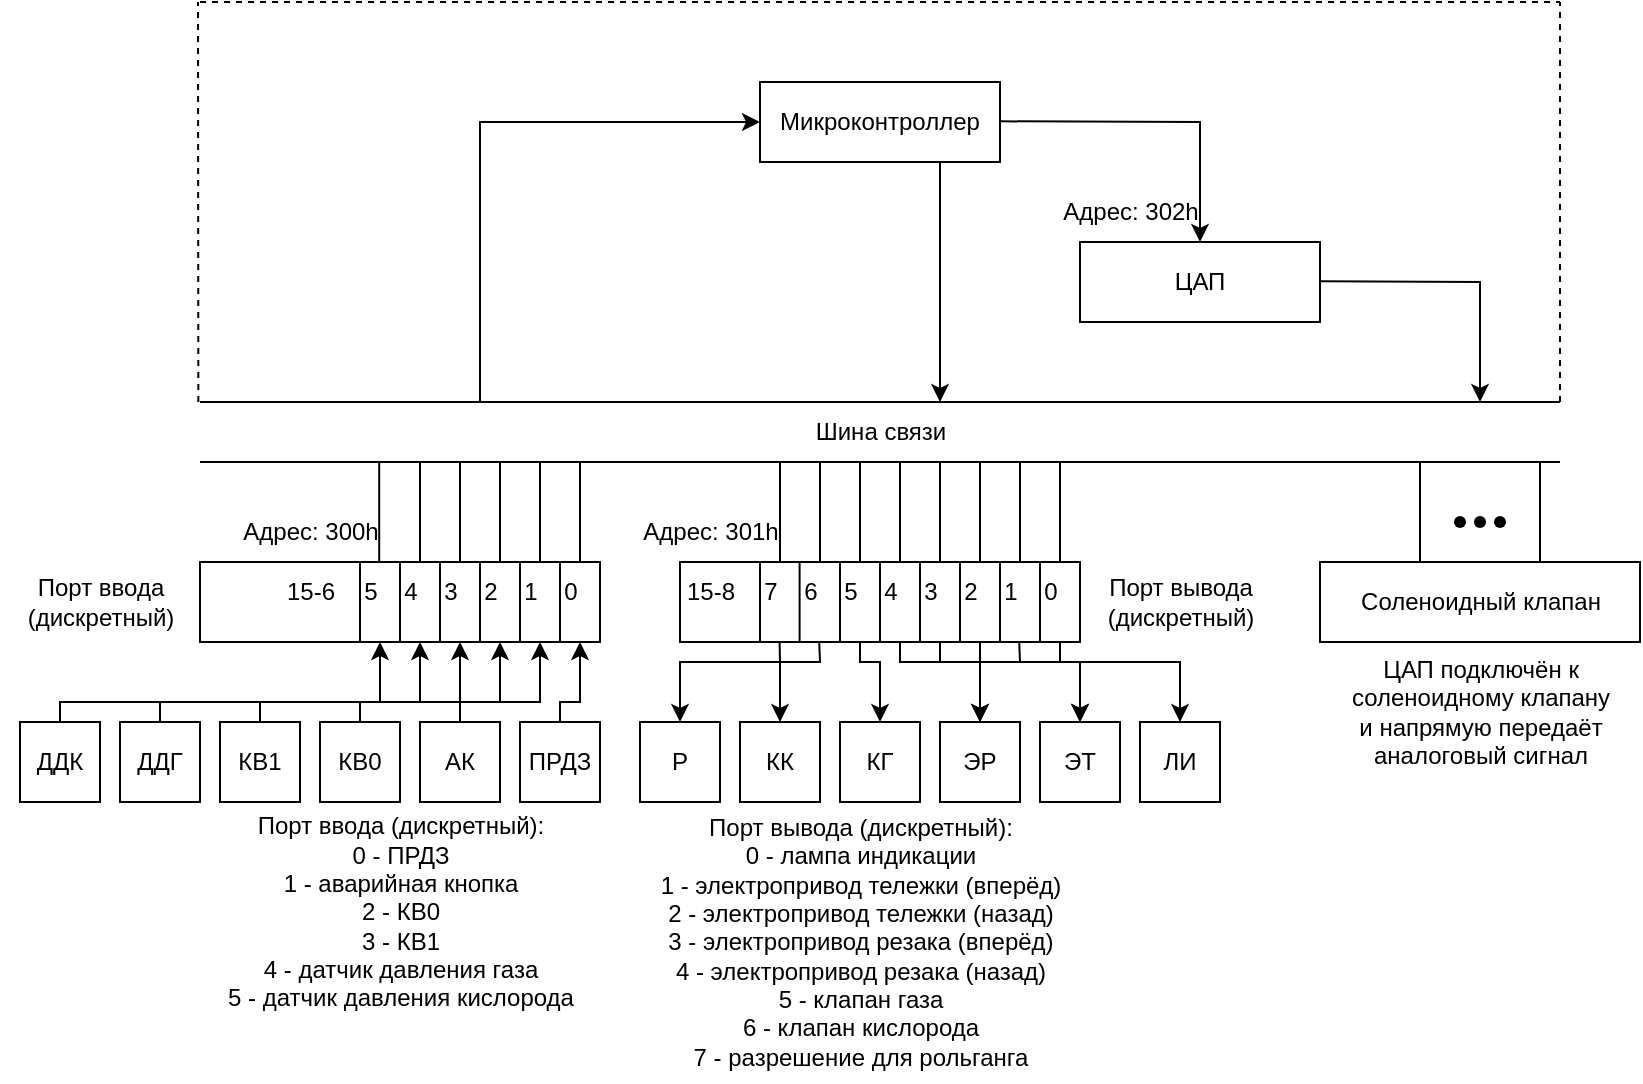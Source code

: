 <mxfile version="25.0.3">
  <diagram name="Страница — 1" id="AoNQmAhF8hn62MnXUr0-">
    <mxGraphModel dx="1702" dy="453" grid="1" gridSize="10" guides="1" tooltips="1" connect="1" arrows="1" fold="1" page="1" pageScale="1" pageWidth="827" pageHeight="1169" math="0" shadow="0">
      <root>
        <mxCell id="0" />
        <mxCell id="1" parent="0" />
        <mxCell id="5GFJ24WlsfiaGA64JLTj-1" value="Микроконтроллер" style="rounded=0;whiteSpace=wrap;html=1;" parent="1" vertex="1">
          <mxGeometry x="320" y="280" width="120" height="40" as="geometry" />
        </mxCell>
        <mxCell id="5GFJ24WlsfiaGA64JLTj-2" value="" style="rounded=0;whiteSpace=wrap;html=1;" parent="1" vertex="1">
          <mxGeometry x="40" y="520" width="200" height="40" as="geometry" />
        </mxCell>
        <mxCell id="5GFJ24WlsfiaGA64JLTj-3" value="" style="endArrow=none;html=1;rounded=0;" parent="1" edge="1">
          <mxGeometry width="50" height="50" relative="1" as="geometry">
            <mxPoint x="220" y="560" as="sourcePoint" />
            <mxPoint x="220" y="520" as="targetPoint" />
          </mxGeometry>
        </mxCell>
        <mxCell id="5GFJ24WlsfiaGA64JLTj-6" value="" style="endArrow=none;html=1;rounded=0;" parent="1" edge="1">
          <mxGeometry width="50" height="50" relative="1" as="geometry">
            <mxPoint x="200" y="560" as="sourcePoint" />
            <mxPoint x="200" y="520" as="targetPoint" />
          </mxGeometry>
        </mxCell>
        <mxCell id="5GFJ24WlsfiaGA64JLTj-7" value="" style="endArrow=none;html=1;rounded=0;" parent="1" edge="1">
          <mxGeometry width="50" height="50" relative="1" as="geometry">
            <mxPoint x="180" y="560" as="sourcePoint" />
            <mxPoint x="180" y="520" as="targetPoint" />
          </mxGeometry>
        </mxCell>
        <mxCell id="5GFJ24WlsfiaGA64JLTj-8" value="" style="endArrow=none;html=1;rounded=0;" parent="1" edge="1">
          <mxGeometry width="50" height="50" relative="1" as="geometry">
            <mxPoint x="160" y="560" as="sourcePoint" />
            <mxPoint x="160" y="520" as="targetPoint" />
          </mxGeometry>
        </mxCell>
        <mxCell id="5GFJ24WlsfiaGA64JLTj-9" value="0" style="text;html=1;align=center;verticalAlign=middle;resizable=0;points=[];autosize=1;strokeColor=none;fillColor=none;" parent="1" vertex="1">
          <mxGeometry x="210" y="520" width="30" height="30" as="geometry" />
        </mxCell>
        <mxCell id="5GFJ24WlsfiaGA64JLTj-10" value="1" style="text;html=1;align=center;verticalAlign=middle;resizable=0;points=[];autosize=1;strokeColor=none;fillColor=none;" parent="1" vertex="1">
          <mxGeometry x="190" y="520" width="30" height="30" as="geometry" />
        </mxCell>
        <mxCell id="5GFJ24WlsfiaGA64JLTj-12" value="2" style="text;html=1;align=center;verticalAlign=middle;resizable=0;points=[];autosize=1;strokeColor=none;fillColor=none;" parent="1" vertex="1">
          <mxGeometry x="170" y="520" width="30" height="30" as="geometry" />
        </mxCell>
        <mxCell id="5GFJ24WlsfiaGA64JLTj-13" value="3" style="text;html=1;align=center;verticalAlign=middle;resizable=0;points=[];autosize=1;strokeColor=none;fillColor=none;" parent="1" vertex="1">
          <mxGeometry x="150" y="520" width="30" height="30" as="geometry" />
        </mxCell>
        <mxCell id="5GFJ24WlsfiaGA64JLTj-14" value="" style="endArrow=none;html=1;rounded=0;" parent="1" edge="1">
          <mxGeometry width="50" height="50" relative="1" as="geometry">
            <mxPoint x="140" y="560" as="sourcePoint" />
            <mxPoint x="140" y="520" as="targetPoint" />
          </mxGeometry>
        </mxCell>
        <mxCell id="5GFJ24WlsfiaGA64JLTj-15" value="" style="endArrow=none;html=1;rounded=0;" parent="1" edge="1">
          <mxGeometry width="50" height="50" relative="1" as="geometry">
            <mxPoint x="120" y="560" as="sourcePoint" />
            <mxPoint x="120" y="520" as="targetPoint" />
          </mxGeometry>
        </mxCell>
        <mxCell id="5GFJ24WlsfiaGA64JLTj-16" value="4" style="text;html=1;align=center;verticalAlign=middle;resizable=0;points=[];autosize=1;strokeColor=none;fillColor=none;" parent="1" vertex="1">
          <mxGeometry x="130" y="520" width="30" height="30" as="geometry" />
        </mxCell>
        <mxCell id="5GFJ24WlsfiaGA64JLTj-18" value="5" style="text;html=1;align=center;verticalAlign=middle;resizable=0;points=[];autosize=1;strokeColor=none;fillColor=none;" parent="1" vertex="1">
          <mxGeometry x="110" y="520" width="30" height="30" as="geometry" />
        </mxCell>
        <mxCell id="5GFJ24WlsfiaGA64JLTj-19" value="15-6" style="text;html=1;align=center;verticalAlign=middle;resizable=0;points=[];autosize=1;strokeColor=none;fillColor=none;" parent="1" vertex="1">
          <mxGeometry x="70" y="520" width="50" height="30" as="geometry" />
        </mxCell>
        <mxCell id="5GFJ24WlsfiaGA64JLTj-20" value="Порт ввода&lt;div&gt;(дискретный)&lt;/div&gt;" style="text;html=1;align=center;verticalAlign=middle;resizable=0;points=[];autosize=1;strokeColor=none;fillColor=none;" parent="1" vertex="1">
          <mxGeometry x="-60" y="520" width="100" height="40" as="geometry" />
        </mxCell>
        <mxCell id="5GFJ24WlsfiaGA64JLTj-21" value="" style="rounded=0;whiteSpace=wrap;html=1;" parent="1" vertex="1">
          <mxGeometry x="280" y="520" width="200" height="40" as="geometry" />
        </mxCell>
        <mxCell id="5GFJ24WlsfiaGA64JLTj-22" value="" style="endArrow=none;html=1;rounded=0;" parent="1" edge="1">
          <mxGeometry width="50" height="50" relative="1" as="geometry">
            <mxPoint x="460" y="560" as="sourcePoint" />
            <mxPoint x="460" y="520" as="targetPoint" />
          </mxGeometry>
        </mxCell>
        <mxCell id="5GFJ24WlsfiaGA64JLTj-23" value="" style="endArrow=none;html=1;rounded=0;" parent="1" edge="1">
          <mxGeometry width="50" height="50" relative="1" as="geometry">
            <mxPoint x="440" y="560" as="sourcePoint" />
            <mxPoint x="440" y="520" as="targetPoint" />
          </mxGeometry>
        </mxCell>
        <mxCell id="5GFJ24WlsfiaGA64JLTj-24" value="" style="endArrow=none;html=1;rounded=0;" parent="1" edge="1">
          <mxGeometry width="50" height="50" relative="1" as="geometry">
            <mxPoint x="420" y="560" as="sourcePoint" />
            <mxPoint x="420" y="520" as="targetPoint" />
          </mxGeometry>
        </mxCell>
        <mxCell id="5GFJ24WlsfiaGA64JLTj-25" value="" style="endArrow=none;html=1;rounded=0;" parent="1" edge="1">
          <mxGeometry width="50" height="50" relative="1" as="geometry">
            <mxPoint x="400" y="560" as="sourcePoint" />
            <mxPoint x="400" y="520" as="targetPoint" />
          </mxGeometry>
        </mxCell>
        <mxCell id="5GFJ24WlsfiaGA64JLTj-26" value="0" style="text;html=1;align=center;verticalAlign=middle;resizable=0;points=[];autosize=1;strokeColor=none;fillColor=none;" parent="1" vertex="1">
          <mxGeometry x="450" y="520" width="30" height="30" as="geometry" />
        </mxCell>
        <mxCell id="5GFJ24WlsfiaGA64JLTj-27" value="1" style="text;html=1;align=center;verticalAlign=middle;resizable=0;points=[];autosize=1;strokeColor=none;fillColor=none;" parent="1" vertex="1">
          <mxGeometry x="430" y="520" width="30" height="30" as="geometry" />
        </mxCell>
        <mxCell id="5GFJ24WlsfiaGA64JLTj-28" value="2" style="text;html=1;align=center;verticalAlign=middle;resizable=0;points=[];autosize=1;strokeColor=none;fillColor=none;" parent="1" vertex="1">
          <mxGeometry x="410" y="520" width="30" height="30" as="geometry" />
        </mxCell>
        <mxCell id="5GFJ24WlsfiaGA64JLTj-29" value="3" style="text;html=1;align=center;verticalAlign=middle;resizable=0;points=[];autosize=1;strokeColor=none;fillColor=none;" parent="1" vertex="1">
          <mxGeometry x="390" y="520" width="30" height="30" as="geometry" />
        </mxCell>
        <mxCell id="5GFJ24WlsfiaGA64JLTj-30" value="" style="endArrow=none;html=1;rounded=0;" parent="1" edge="1">
          <mxGeometry width="50" height="50" relative="1" as="geometry">
            <mxPoint x="380" y="560" as="sourcePoint" />
            <mxPoint x="380" y="520" as="targetPoint" />
          </mxGeometry>
        </mxCell>
        <mxCell id="5GFJ24WlsfiaGA64JLTj-31" value="" style="endArrow=none;html=1;rounded=0;" parent="1" edge="1">
          <mxGeometry width="50" height="50" relative="1" as="geometry">
            <mxPoint x="360" y="560" as="sourcePoint" />
            <mxPoint x="360" y="520" as="targetPoint" />
          </mxGeometry>
        </mxCell>
        <mxCell id="5GFJ24WlsfiaGA64JLTj-32" value="4" style="text;html=1;align=center;verticalAlign=middle;resizable=0;points=[];autosize=1;strokeColor=none;fillColor=none;" parent="1" vertex="1">
          <mxGeometry x="370" y="520" width="30" height="30" as="geometry" />
        </mxCell>
        <mxCell id="5GFJ24WlsfiaGA64JLTj-33" value="5" style="text;html=1;align=center;verticalAlign=middle;resizable=0;points=[];autosize=1;strokeColor=none;fillColor=none;" parent="1" vertex="1">
          <mxGeometry x="350" y="520" width="30" height="30" as="geometry" />
        </mxCell>
        <mxCell id="5GFJ24WlsfiaGA64JLTj-34" value="15-8" style="text;html=1;align=center;verticalAlign=middle;resizable=0;points=[];autosize=1;strokeColor=none;fillColor=none;" parent="1" vertex="1">
          <mxGeometry x="270" y="520" width="50" height="30" as="geometry" />
        </mxCell>
        <mxCell id="5GFJ24WlsfiaGA64JLTj-35" value="" style="endArrow=none;html=1;rounded=0;" parent="1" edge="1">
          <mxGeometry width="50" height="50" relative="1" as="geometry">
            <mxPoint x="339.8" y="560" as="sourcePoint" />
            <mxPoint x="339.8" y="520" as="targetPoint" />
          </mxGeometry>
        </mxCell>
        <mxCell id="5GFJ24WlsfiaGA64JLTj-36" value="6" style="text;html=1;align=center;verticalAlign=middle;resizable=0;points=[];autosize=1;strokeColor=none;fillColor=none;" parent="1" vertex="1">
          <mxGeometry x="330" y="520" width="30" height="30" as="geometry" />
        </mxCell>
        <mxCell id="5GFJ24WlsfiaGA64JLTj-37" value="Порт вывода&lt;div&gt;(дискретный)&lt;/div&gt;" style="text;html=1;align=center;verticalAlign=middle;resizable=0;points=[];autosize=1;strokeColor=none;fillColor=none;" parent="1" vertex="1">
          <mxGeometry x="480" y="520" width="100" height="40" as="geometry" />
        </mxCell>
        <mxCell id="5GFJ24WlsfiaGA64JLTj-54" value="" style="endArrow=none;html=1;rounded=0;" parent="1" edge="1">
          <mxGeometry width="50" height="50" relative="1" as="geometry">
            <mxPoint x="40" y="440" as="sourcePoint" />
            <mxPoint x="720" y="440" as="targetPoint" />
          </mxGeometry>
        </mxCell>
        <mxCell id="5GFJ24WlsfiaGA64JLTj-55" value="" style="endArrow=none;html=1;rounded=0;" parent="1" edge="1">
          <mxGeometry width="50" height="50" relative="1" as="geometry">
            <mxPoint x="40" y="470" as="sourcePoint" />
            <mxPoint x="720" y="470" as="targetPoint" />
          </mxGeometry>
        </mxCell>
        <mxCell id="5GFJ24WlsfiaGA64JLTj-56" value="Шина связи" style="text;html=1;align=center;verticalAlign=middle;resizable=0;points=[];autosize=1;strokeColor=none;fillColor=none;" parent="1" vertex="1">
          <mxGeometry x="335" y="440" width="90" height="30" as="geometry" />
        </mxCell>
        <mxCell id="5GFJ24WlsfiaGA64JLTj-57" value="" style="endArrow=none;html=1;rounded=0;" parent="1" edge="1">
          <mxGeometry width="50" height="50" relative="1" as="geometry">
            <mxPoint x="650" y="520" as="sourcePoint" />
            <mxPoint x="650" y="470" as="targetPoint" />
          </mxGeometry>
        </mxCell>
        <mxCell id="5GFJ24WlsfiaGA64JLTj-58" value="" style="endArrow=none;html=1;rounded=0;" parent="1" edge="1">
          <mxGeometry width="50" height="50" relative="1" as="geometry">
            <mxPoint x="129.6" y="520" as="sourcePoint" />
            <mxPoint x="129.6" y="470" as="targetPoint" />
          </mxGeometry>
        </mxCell>
        <mxCell id="5GFJ24WlsfiaGA64JLTj-59" value="" style="endArrow=none;html=1;rounded=0;" parent="1" edge="1">
          <mxGeometry width="50" height="50" relative="1" as="geometry">
            <mxPoint x="150" y="520" as="sourcePoint" />
            <mxPoint x="150" y="470" as="targetPoint" />
          </mxGeometry>
        </mxCell>
        <mxCell id="5GFJ24WlsfiaGA64JLTj-60" value="" style="endArrow=none;html=1;rounded=0;" parent="1" edge="1">
          <mxGeometry width="50" height="50" relative="1" as="geometry">
            <mxPoint x="170" y="520" as="sourcePoint" />
            <mxPoint x="170" y="470" as="targetPoint" />
          </mxGeometry>
        </mxCell>
        <mxCell id="5GFJ24WlsfiaGA64JLTj-61" value="" style="endArrow=none;html=1;rounded=0;" parent="1" edge="1">
          <mxGeometry width="50" height="50" relative="1" as="geometry">
            <mxPoint x="190" y="520" as="sourcePoint" />
            <mxPoint x="190" y="470" as="targetPoint" />
          </mxGeometry>
        </mxCell>
        <mxCell id="5GFJ24WlsfiaGA64JLTj-62" value="" style="endArrow=none;html=1;rounded=0;" parent="1" edge="1">
          <mxGeometry width="50" height="50" relative="1" as="geometry">
            <mxPoint x="210" y="520" as="sourcePoint" />
            <mxPoint x="210" y="470" as="targetPoint" />
          </mxGeometry>
        </mxCell>
        <mxCell id="5GFJ24WlsfiaGA64JLTj-63" value="" style="endArrow=none;html=1;rounded=0;" parent="1" edge="1">
          <mxGeometry width="50" height="50" relative="1" as="geometry">
            <mxPoint x="230" y="520" as="sourcePoint" />
            <mxPoint x="230" y="470" as="targetPoint" />
          </mxGeometry>
        </mxCell>
        <mxCell id="5GFJ24WlsfiaGA64JLTj-64" value="" style="endArrow=none;html=1;rounded=0;" parent="1" edge="1">
          <mxGeometry width="50" height="50" relative="1" as="geometry">
            <mxPoint x="350" y="520" as="sourcePoint" />
            <mxPoint x="350" y="470" as="targetPoint" />
          </mxGeometry>
        </mxCell>
        <mxCell id="5GFJ24WlsfiaGA64JLTj-65" value="" style="endArrow=none;html=1;rounded=0;" parent="1" edge="1">
          <mxGeometry width="50" height="50" relative="1" as="geometry">
            <mxPoint x="370" y="520" as="sourcePoint" />
            <mxPoint x="370" y="470" as="targetPoint" />
          </mxGeometry>
        </mxCell>
        <mxCell id="5GFJ24WlsfiaGA64JLTj-66" value="" style="endArrow=none;html=1;rounded=0;" parent="1" edge="1">
          <mxGeometry width="50" height="50" relative="1" as="geometry">
            <mxPoint x="390" y="520" as="sourcePoint" />
            <mxPoint x="390" y="470" as="targetPoint" />
          </mxGeometry>
        </mxCell>
        <mxCell id="5GFJ24WlsfiaGA64JLTj-67" value="" style="endArrow=none;html=1;rounded=0;" parent="1" edge="1">
          <mxGeometry width="50" height="50" relative="1" as="geometry">
            <mxPoint x="410" y="520" as="sourcePoint" />
            <mxPoint x="410" y="470" as="targetPoint" />
          </mxGeometry>
        </mxCell>
        <mxCell id="5GFJ24WlsfiaGA64JLTj-68" value="" style="endArrow=none;html=1;rounded=0;" parent="1" edge="1">
          <mxGeometry width="50" height="50" relative="1" as="geometry">
            <mxPoint x="430" y="520" as="sourcePoint" />
            <mxPoint x="430" y="470" as="targetPoint" />
          </mxGeometry>
        </mxCell>
        <mxCell id="5GFJ24WlsfiaGA64JLTj-69" value="" style="endArrow=none;html=1;rounded=0;" parent="1" edge="1">
          <mxGeometry width="50" height="50" relative="1" as="geometry">
            <mxPoint x="450" y="520" as="sourcePoint" />
            <mxPoint x="450" y="470" as="targetPoint" />
          </mxGeometry>
        </mxCell>
        <mxCell id="5GFJ24WlsfiaGA64JLTj-70" value="" style="endArrow=none;html=1;rounded=0;" parent="1" edge="1">
          <mxGeometry width="50" height="50" relative="1" as="geometry">
            <mxPoint x="470" y="520" as="sourcePoint" />
            <mxPoint x="470" y="470" as="targetPoint" />
          </mxGeometry>
        </mxCell>
        <mxCell id="5GFJ24WlsfiaGA64JLTj-71" value="" style="endArrow=none;html=1;rounded=0;" parent="1" edge="1">
          <mxGeometry width="50" height="50" relative="1" as="geometry">
            <mxPoint x="710" y="520" as="sourcePoint" />
            <mxPoint x="710" y="470" as="targetPoint" />
          </mxGeometry>
        </mxCell>
        <mxCell id="5GFJ24WlsfiaGA64JLTj-72" value="" style="shape=waypoint;sketch=0;fillStyle=solid;size=6;pointerEvents=1;points=[];fillColor=none;resizable=0;rotatable=0;perimeter=centerPerimeter;snapToPoint=1;" parent="1" vertex="1">
          <mxGeometry x="660" y="490" width="20" height="20" as="geometry" />
        </mxCell>
        <mxCell id="5GFJ24WlsfiaGA64JLTj-73" value="" style="shape=waypoint;sketch=0;fillStyle=solid;size=6;pointerEvents=1;points=[];fillColor=none;resizable=0;rotatable=0;perimeter=centerPerimeter;snapToPoint=1;" parent="1" vertex="1">
          <mxGeometry x="670" y="490" width="20" height="20" as="geometry" />
        </mxCell>
        <mxCell id="5GFJ24WlsfiaGA64JLTj-74" value="" style="shape=waypoint;sketch=0;fillStyle=solid;size=6;pointerEvents=1;points=[];fillColor=none;resizable=0;rotatable=0;perimeter=centerPerimeter;snapToPoint=1;" parent="1" vertex="1">
          <mxGeometry x="680" y="490" width="20" height="20" as="geometry" />
        </mxCell>
        <mxCell id="5GFJ24WlsfiaGA64JLTj-75" value="Адрес: 300h" style="text;html=1;align=center;verticalAlign=middle;resizable=0;points=[];autosize=1;strokeColor=none;fillColor=none;" parent="1" vertex="1">
          <mxGeometry x="50" y="490" width="90" height="30" as="geometry" />
        </mxCell>
        <mxCell id="5GFJ24WlsfiaGA64JLTj-76" value="Адрес: 301h" style="text;html=1;align=center;verticalAlign=middle;resizable=0;points=[];autosize=1;strokeColor=none;fillColor=none;" parent="1" vertex="1">
          <mxGeometry x="250" y="490" width="90" height="30" as="geometry" />
        </mxCell>
        <mxCell id="5GFJ24WlsfiaGA64JLTj-78" value="" style="endArrow=classic;html=1;rounded=0;entryX=0;entryY=0.5;entryDx=0;entryDy=0;" parent="1" target="5GFJ24WlsfiaGA64JLTj-1" edge="1">
          <mxGeometry width="50" height="50" relative="1" as="geometry">
            <mxPoint x="180" y="440" as="sourcePoint" />
            <mxPoint x="180" y="300" as="targetPoint" />
            <Array as="points">
              <mxPoint x="180" y="300" />
            </Array>
          </mxGeometry>
        </mxCell>
        <mxCell id="5GFJ24WlsfiaGA64JLTj-79" value="ЦАП" style="rounded=0;whiteSpace=wrap;html=1;" parent="1" vertex="1">
          <mxGeometry x="480" y="360" width="120" height="40" as="geometry" />
        </mxCell>
        <mxCell id="5GFJ24WlsfiaGA64JLTj-80" value="" style="endArrow=classic;html=1;rounded=0;" parent="1" edge="1">
          <mxGeometry width="50" height="50" relative="1" as="geometry">
            <mxPoint x="410" y="320" as="sourcePoint" />
            <mxPoint x="410" y="440" as="targetPoint" />
          </mxGeometry>
        </mxCell>
        <mxCell id="5GFJ24WlsfiaGA64JLTj-81" value="" style="endArrow=classic;html=1;rounded=0;entryX=0.5;entryY=0;entryDx=0;entryDy=0;" parent="1" target="5GFJ24WlsfiaGA64JLTj-79" edge="1">
          <mxGeometry width="50" height="50" relative="1" as="geometry">
            <mxPoint x="440" y="299.66" as="sourcePoint" />
            <mxPoint x="480" y="299.66" as="targetPoint" />
            <Array as="points">
              <mxPoint x="540" y="300" />
            </Array>
          </mxGeometry>
        </mxCell>
        <mxCell id="5GFJ24WlsfiaGA64JLTj-82" value="" style="endArrow=classic;html=1;rounded=0;" parent="1" edge="1">
          <mxGeometry width="50" height="50" relative="1" as="geometry">
            <mxPoint x="600" y="379.66" as="sourcePoint" />
            <mxPoint x="680" y="440" as="targetPoint" />
            <Array as="points">
              <mxPoint x="680" y="380" />
            </Array>
          </mxGeometry>
        </mxCell>
        <mxCell id="5GFJ24WlsfiaGA64JLTj-83" value="" style="endArrow=none;dashed=1;html=1;rounded=0;" parent="1" edge="1">
          <mxGeometry width="50" height="50" relative="1" as="geometry">
            <mxPoint x="39.17" y="440" as="sourcePoint" />
            <mxPoint x="39" y="240" as="targetPoint" />
          </mxGeometry>
        </mxCell>
        <mxCell id="5GFJ24WlsfiaGA64JLTj-84" value="" style="endArrow=none;dashed=1;html=1;rounded=0;" parent="1" edge="1">
          <mxGeometry width="50" height="50" relative="1" as="geometry">
            <mxPoint x="720" y="440" as="sourcePoint" />
            <mxPoint x="720" y="240" as="targetPoint" />
          </mxGeometry>
        </mxCell>
        <mxCell id="5GFJ24WlsfiaGA64JLTj-86" value="" style="endArrow=none;dashed=1;html=1;rounded=0;" parent="1" edge="1">
          <mxGeometry width="50" height="50" relative="1" as="geometry">
            <mxPoint x="40" y="240" as="sourcePoint" />
            <mxPoint x="720" y="240" as="targetPoint" />
          </mxGeometry>
        </mxCell>
        <mxCell id="5GFJ24WlsfiaGA64JLTj-94" value="Порт ввода (дискретный):&lt;div&gt;0 - ПРДЗ&lt;/div&gt;&lt;div&gt;1 - аварийная кнопка&lt;/div&gt;&lt;div&gt;2 - КВ0&lt;/div&gt;&lt;div&gt;3 - КВ1&lt;/div&gt;&lt;div&gt;4 - датчик давления газа&lt;/div&gt;&lt;div&gt;5 - датчик давления кислорода&lt;/div&gt;" style="text;html=1;align=center;verticalAlign=middle;resizable=0;points=[];autosize=1;strokeColor=none;fillColor=none;" parent="1" vertex="1">
          <mxGeometry x="40" y="640" width="200" height="110" as="geometry" />
        </mxCell>
        <mxCell id="5GFJ24WlsfiaGA64JLTj-95" value="Порт вывода (дискретный):&lt;div&gt;0 - лампа индикации&lt;/div&gt;&lt;div&gt;1 - электропривод тележки (вперёд)&lt;/div&gt;&lt;div&gt;2 - электропривод тележки (назад)&lt;/div&gt;&lt;div&gt;3 - электропривод резака (вперёд)&lt;/div&gt;&lt;div&gt;4 - электропривод резака (назад)&lt;/div&gt;&lt;div&gt;5 - клапан газа&lt;/div&gt;&lt;div&gt;6 - клапан кислорода&lt;/div&gt;&lt;div&gt;7 - разрешение для рольганга&lt;/div&gt;" style="text;html=1;align=center;verticalAlign=middle;resizable=0;points=[];autosize=1;strokeColor=none;fillColor=none;" parent="1" vertex="1">
          <mxGeometry x="260" y="640" width="220" height="140" as="geometry" />
        </mxCell>
        <mxCell id="1sKD7Dizwdr_ZBKr7Jve-1" value="" style="endArrow=none;html=1;rounded=0;" parent="1" edge="1">
          <mxGeometry width="50" height="50" relative="1" as="geometry">
            <mxPoint x="320" y="560" as="sourcePoint" />
            <mxPoint x="320" y="520" as="targetPoint" />
          </mxGeometry>
        </mxCell>
        <mxCell id="1sKD7Dizwdr_ZBKr7Jve-2" value="7" style="text;html=1;align=center;verticalAlign=middle;resizable=0;points=[];autosize=1;strokeColor=none;fillColor=none;" parent="1" vertex="1">
          <mxGeometry x="310" y="520" width="30" height="30" as="geometry" />
        </mxCell>
        <mxCell id="1sKD7Dizwdr_ZBKr7Jve-3" value="" style="endArrow=none;html=1;rounded=0;" parent="1" edge="1">
          <mxGeometry width="50" height="50" relative="1" as="geometry">
            <mxPoint x="330" y="520" as="sourcePoint" />
            <mxPoint x="330" y="470" as="targetPoint" />
          </mxGeometry>
        </mxCell>
        <mxCell id="0M61sI77VSv4C6461mIY-1" value="" style="rounded=0;whiteSpace=wrap;html=1;" parent="1" vertex="1">
          <mxGeometry x="600" y="520" width="160" height="40" as="geometry" />
        </mxCell>
        <mxCell id="0M61sI77VSv4C6461mIY-2" value="Соленоидный клапан" style="text;html=1;align=center;verticalAlign=middle;resizable=0;points=[];autosize=1;strokeColor=none;fillColor=none;" parent="1" vertex="1">
          <mxGeometry x="610" y="525" width="140" height="30" as="geometry" />
        </mxCell>
        <mxCell id="0M61sI77VSv4C6461mIY-3" value="ЦАП подключён к&lt;div&gt;соленоидному клапану&lt;/div&gt;&lt;div&gt;и напрямую передаёт&lt;/div&gt;&lt;div&gt;аналоговый сигнал&lt;/div&gt;" style="text;html=1;align=center;verticalAlign=middle;resizable=0;points=[];autosize=1;strokeColor=none;fillColor=none;" parent="1" vertex="1">
          <mxGeometry x="605" y="560" width="150" height="70" as="geometry" />
        </mxCell>
        <mxCell id="ADVONqfJSGTmli_UHHE1-1" value="АК" style="whiteSpace=wrap;html=1;aspect=fixed;" vertex="1" parent="1">
          <mxGeometry x="150" y="600" width="40" height="40" as="geometry" />
        </mxCell>
        <mxCell id="ADVONqfJSGTmli_UHHE1-2" value="ПРДЗ" style="whiteSpace=wrap;html=1;aspect=fixed;" vertex="1" parent="1">
          <mxGeometry x="200" y="600" width="40" height="40" as="geometry" />
        </mxCell>
        <mxCell id="ADVONqfJSGTmli_UHHE1-3" value="КВ0" style="whiteSpace=wrap;html=1;aspect=fixed;" vertex="1" parent="1">
          <mxGeometry x="100" y="600" width="40" height="40" as="geometry" />
        </mxCell>
        <mxCell id="ADVONqfJSGTmli_UHHE1-4" value="КВ1" style="whiteSpace=wrap;html=1;aspect=fixed;" vertex="1" parent="1">
          <mxGeometry x="50" y="600" width="40" height="40" as="geometry" />
        </mxCell>
        <mxCell id="ADVONqfJSGTmli_UHHE1-5" value="ДДГ" style="whiteSpace=wrap;html=1;aspect=fixed;" vertex="1" parent="1">
          <mxGeometry y="600" width="40" height="40" as="geometry" />
        </mxCell>
        <mxCell id="ADVONqfJSGTmli_UHHE1-6" value="ДДК" style="whiteSpace=wrap;html=1;aspect=fixed;" vertex="1" parent="1">
          <mxGeometry x="-50" y="600" width="40" height="40" as="geometry" />
        </mxCell>
        <mxCell id="ADVONqfJSGTmli_UHHE1-10" value="" style="endArrow=classic;html=1;rounded=0;" edge="1" parent="1">
          <mxGeometry width="50" height="50" relative="1" as="geometry">
            <mxPoint x="220" y="600" as="sourcePoint" />
            <mxPoint x="230" y="560" as="targetPoint" />
            <Array as="points">
              <mxPoint x="220" y="590" />
              <mxPoint x="230" y="590" />
            </Array>
          </mxGeometry>
        </mxCell>
        <mxCell id="ADVONqfJSGTmli_UHHE1-11" value="" style="endArrow=classic;html=1;rounded=0;" edge="1" parent="1">
          <mxGeometry width="50" height="50" relative="1" as="geometry">
            <mxPoint x="170" y="600" as="sourcePoint" />
            <mxPoint x="210" y="560" as="targetPoint" />
            <Array as="points">
              <mxPoint x="170" y="590" />
              <mxPoint x="210" y="590" />
            </Array>
          </mxGeometry>
        </mxCell>
        <mxCell id="ADVONqfJSGTmli_UHHE1-12" value="" style="endArrow=classic;html=1;rounded=0;" edge="1" parent="1">
          <mxGeometry width="50" height="50" relative="1" as="geometry">
            <mxPoint x="120" y="600" as="sourcePoint" />
            <mxPoint x="190" y="560" as="targetPoint" />
            <Array as="points">
              <mxPoint x="120" y="590" />
              <mxPoint x="190" y="590" />
            </Array>
          </mxGeometry>
        </mxCell>
        <mxCell id="ADVONqfJSGTmli_UHHE1-13" value="" style="endArrow=classic;html=1;rounded=0;" edge="1" parent="1">
          <mxGeometry width="50" height="50" relative="1" as="geometry">
            <mxPoint x="70" y="600" as="sourcePoint" />
            <mxPoint x="170" y="560" as="targetPoint" />
            <Array as="points">
              <mxPoint x="70" y="590" />
              <mxPoint x="170" y="590" />
            </Array>
          </mxGeometry>
        </mxCell>
        <mxCell id="ADVONqfJSGTmli_UHHE1-14" value="" style="endArrow=classic;html=1;rounded=0;" edge="1" parent="1">
          <mxGeometry width="50" height="50" relative="1" as="geometry">
            <mxPoint x="20" y="600" as="sourcePoint" />
            <mxPoint x="150" y="560" as="targetPoint" />
            <Array as="points">
              <mxPoint x="20" y="590" />
              <mxPoint x="150" y="590" />
            </Array>
          </mxGeometry>
        </mxCell>
        <mxCell id="ADVONqfJSGTmli_UHHE1-15" value="" style="endArrow=classic;html=1;rounded=0;" edge="1" parent="1">
          <mxGeometry width="50" height="50" relative="1" as="geometry">
            <mxPoint x="-30" y="600" as="sourcePoint" />
            <mxPoint x="130" y="560" as="targetPoint" />
            <Array as="points">
              <mxPoint x="-30" y="590" />
              <mxPoint x="130" y="590" />
            </Array>
          </mxGeometry>
        </mxCell>
        <mxCell id="ADVONqfJSGTmli_UHHE1-16" value="ЛИ" style="whiteSpace=wrap;html=1;aspect=fixed;" vertex="1" parent="1">
          <mxGeometry x="510" y="600" width="40" height="40" as="geometry" />
        </mxCell>
        <mxCell id="ADVONqfJSGTmli_UHHE1-17" value="ЭТ" style="whiteSpace=wrap;html=1;aspect=fixed;" vertex="1" parent="1">
          <mxGeometry x="460" y="600" width="40" height="40" as="geometry" />
        </mxCell>
        <mxCell id="ADVONqfJSGTmli_UHHE1-18" value="ЭР" style="whiteSpace=wrap;html=1;aspect=fixed;" vertex="1" parent="1">
          <mxGeometry x="410" y="600" width="40" height="40" as="geometry" />
        </mxCell>
        <mxCell id="ADVONqfJSGTmli_UHHE1-19" value="КГ" style="whiteSpace=wrap;html=1;aspect=fixed;" vertex="1" parent="1">
          <mxGeometry x="360" y="600" width="40" height="40" as="geometry" />
        </mxCell>
        <mxCell id="ADVONqfJSGTmli_UHHE1-20" value="КК" style="whiteSpace=wrap;html=1;aspect=fixed;" vertex="1" parent="1">
          <mxGeometry x="310" y="600" width="40" height="40" as="geometry" />
        </mxCell>
        <mxCell id="ADVONqfJSGTmli_UHHE1-21" value="Р" style="whiteSpace=wrap;html=1;aspect=fixed;" vertex="1" parent="1">
          <mxGeometry x="260" y="600" width="40" height="40" as="geometry" />
        </mxCell>
        <mxCell id="ADVONqfJSGTmli_UHHE1-23" value="" style="endArrow=classic;html=1;rounded=0;" edge="1" parent="1">
          <mxGeometry width="50" height="50" relative="1" as="geometry">
            <mxPoint x="470" y="560" as="sourcePoint" />
            <mxPoint x="530" y="600" as="targetPoint" />
            <Array as="points">
              <mxPoint x="470" y="570" />
              <mxPoint x="530" y="570" />
            </Array>
          </mxGeometry>
        </mxCell>
        <mxCell id="ADVONqfJSGTmli_UHHE1-24" value="" style="endArrow=classic;html=1;rounded=0;" edge="1" parent="1">
          <mxGeometry width="50" height="50" relative="1" as="geometry">
            <mxPoint x="449.6" y="560" as="sourcePoint" />
            <mxPoint x="480" y="600" as="targetPoint" />
            <Array as="points">
              <mxPoint x="450" y="570" />
              <mxPoint x="480" y="570" />
            </Array>
          </mxGeometry>
        </mxCell>
        <mxCell id="ADVONqfJSGTmli_UHHE1-25" value="" style="endArrow=classic;html=1;rounded=0;" edge="1" parent="1">
          <mxGeometry width="50" height="50" relative="1" as="geometry">
            <mxPoint x="430" y="560" as="sourcePoint" />
            <mxPoint x="480" y="600" as="targetPoint" />
            <Array as="points">
              <mxPoint x="430" y="570" />
              <mxPoint x="480" y="570" />
            </Array>
          </mxGeometry>
        </mxCell>
        <mxCell id="ADVONqfJSGTmli_UHHE1-26" value="" style="endArrow=classic;html=1;rounded=0;" edge="1" parent="1">
          <mxGeometry width="50" height="50" relative="1" as="geometry">
            <mxPoint x="410" y="560" as="sourcePoint" />
            <mxPoint x="430" y="600" as="targetPoint" />
            <Array as="points">
              <mxPoint x="410" y="570" />
              <mxPoint x="430" y="570" />
            </Array>
          </mxGeometry>
        </mxCell>
        <mxCell id="ADVONqfJSGTmli_UHHE1-27" value="" style="endArrow=classic;html=1;rounded=0;" edge="1" parent="1">
          <mxGeometry width="50" height="50" relative="1" as="geometry">
            <mxPoint x="390" y="560" as="sourcePoint" />
            <mxPoint x="430" y="600" as="targetPoint" />
            <Array as="points">
              <mxPoint x="390" y="570" />
              <mxPoint x="430" y="570" />
            </Array>
          </mxGeometry>
        </mxCell>
        <mxCell id="ADVONqfJSGTmli_UHHE1-28" value="" style="endArrow=classic;html=1;rounded=0;" edge="1" parent="1">
          <mxGeometry width="50" height="50" relative="1" as="geometry">
            <mxPoint x="370" y="560" as="sourcePoint" />
            <mxPoint x="380" y="600" as="targetPoint" />
            <Array as="points">
              <mxPoint x="370" y="570" />
              <mxPoint x="380" y="570" />
            </Array>
          </mxGeometry>
        </mxCell>
        <mxCell id="ADVONqfJSGTmli_UHHE1-29" value="" style="endArrow=classic;html=1;rounded=0;" edge="1" parent="1">
          <mxGeometry width="50" height="50" relative="1" as="geometry">
            <mxPoint x="349.6" y="560" as="sourcePoint" />
            <mxPoint x="330" y="600" as="targetPoint" />
            <Array as="points">
              <mxPoint x="350" y="570" />
              <mxPoint x="330" y="570" />
            </Array>
          </mxGeometry>
        </mxCell>
        <mxCell id="ADVONqfJSGTmli_UHHE1-30" value="" style="endArrow=classic;html=1;rounded=0;" edge="1" parent="1">
          <mxGeometry width="50" height="50" relative="1" as="geometry">
            <mxPoint x="329.8" y="560" as="sourcePoint" />
            <mxPoint x="280" y="600" as="targetPoint" />
            <Array as="points">
              <mxPoint x="330" y="570" />
              <mxPoint x="280" y="570" />
            </Array>
          </mxGeometry>
        </mxCell>
        <mxCell id="ADVONqfJSGTmli_UHHE1-31" value="Адрес: 302h" style="text;html=1;align=center;verticalAlign=middle;resizable=0;points=[];autosize=1;strokeColor=none;fillColor=none;" vertex="1" parent="1">
          <mxGeometry x="460" y="330" width="90" height="30" as="geometry" />
        </mxCell>
      </root>
    </mxGraphModel>
  </diagram>
</mxfile>
